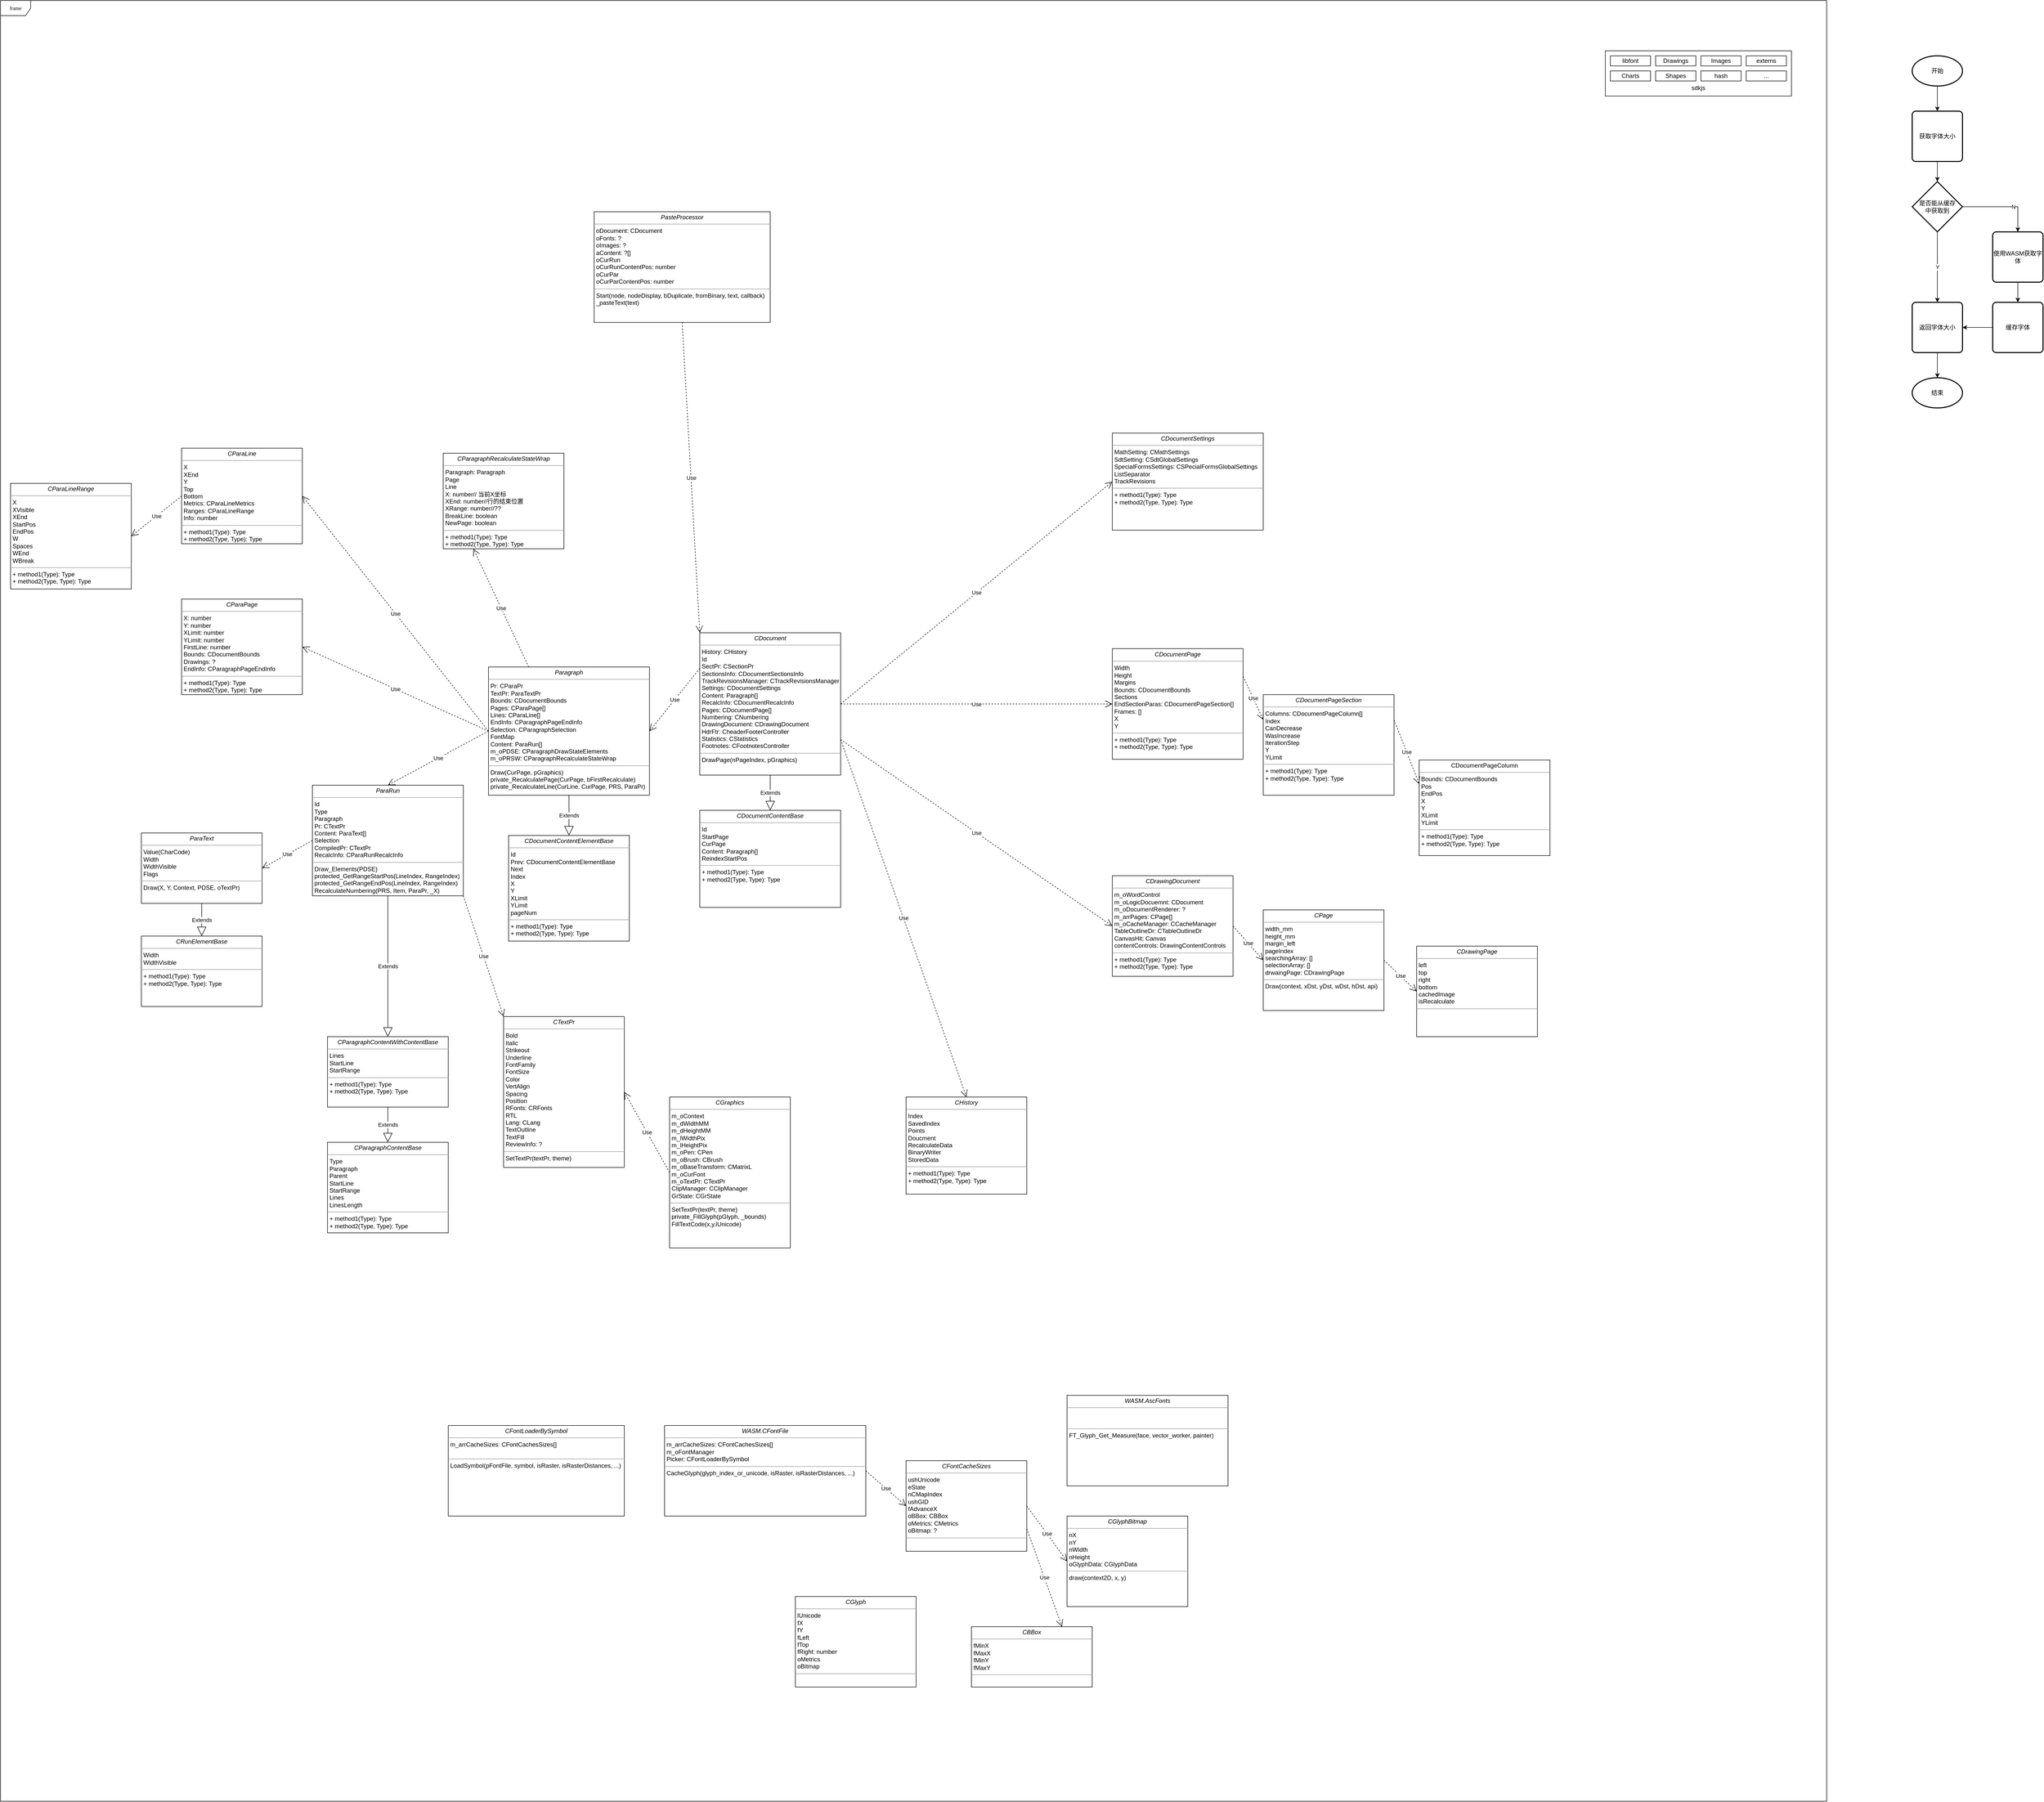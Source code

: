 <mxfile version="17.4.6" type="github">
  <diagram name="Page-1" id="c4acf3e9-155e-7222-9cf6-157b1a14988f">
    <mxGraphModel dx="1689" dy="3291" grid="1" gridSize="10" guides="1" tooltips="1" connect="1" arrows="1" fold="1" page="1" pageScale="1" pageWidth="850" pageHeight="1100" background="none" math="0" shadow="0">
      <root>
        <mxCell id="0" />
        <mxCell id="1" parent="0" />
        <mxCell id="17acba5748e5396b-1" value="frame" style="shape=umlFrame;whiteSpace=wrap;html=1;rounded=0;shadow=0;comic=0;labelBackgroundColor=none;strokeWidth=1;fontFamily=Verdana;fontSize=10;align=center;" parent="1" vertex="1">
          <mxGeometry x="40" y="-1660" width="3630" height="3580" as="geometry" />
        </mxCell>
        <mxCell id="5d2195bd80daf111-18" value="&lt;p style=&quot;margin: 0px ; margin-top: 4px ; text-align: center&quot;&gt;&lt;i&gt;ParaRun&lt;/i&gt;&lt;br&gt;&lt;/p&gt;&lt;hr size=&quot;1&quot;&gt;&lt;p style=&quot;margin: 0px ; margin-left: 4px&quot;&gt;Id&lt;br&gt;&lt;/p&gt;&lt;p style=&quot;margin: 0px ; margin-left: 4px&quot;&gt;Type&lt;br&gt;&lt;/p&gt;&lt;p style=&quot;margin: 0px ; margin-left: 4px&quot;&gt;Paragraph&lt;br&gt;&lt;/p&gt;&lt;p style=&quot;margin: 0px ; margin-left: 4px&quot;&gt;Pr:&amp;nbsp;CTextPr&lt;br&gt;&lt;/p&gt;&lt;p style=&quot;margin: 0px ; margin-left: 4px&quot;&gt;Content:&amp;nbsp;ParaText[]&lt;br&gt;&lt;/p&gt;&lt;p style=&quot;margin: 0px ; margin-left: 4px&quot;&gt;Selection&lt;br&gt;&lt;/p&gt;&lt;p style=&quot;margin: 0px ; margin-left: 4px&quot;&gt;CompiledPr:&amp;nbsp;CTextPr&lt;br&gt;&lt;/p&gt;&lt;p style=&quot;margin: 0px ; margin-left: 4px&quot;&gt;RecalcInfo:&amp;nbsp;CParaRunRecalcInfo&lt;br&gt;&lt;/p&gt;&lt;hr size=&quot;1&quot;&gt;&lt;p style=&quot;margin: 0px ; margin-left: 4px&quot;&gt;Draw_Elements(PDSE)&lt;br&gt;&lt;/p&gt;&lt;p style=&quot;margin: 0px ; margin-left: 4px&quot;&gt;protected_GetRangeStartPos(LineIndex, RangeIndex)&lt;br&gt;&lt;/p&gt;&lt;p style=&quot;margin: 0px ; margin-left: 4px&quot;&gt;protected_GetRangeEndPos(LineIndex, RangeIndex)&lt;br&gt;&lt;/p&gt;&lt;p style=&quot;margin: 0px ; margin-left: 4px&quot;&gt;RecalculateNumbering(PRS, Item, ParaPr, _X)&lt;br&gt;&lt;/p&gt;" style="verticalAlign=top;align=left;overflow=fill;fontSize=12;fontFamily=Helvetica;html=1;rounded=0;shadow=0;comic=0;labelBackgroundColor=none;strokeWidth=1" parent="1" vertex="1">
          <mxGeometry x="660" y="-100" width="300" height="220" as="geometry" />
        </mxCell>
        <mxCell id="5d2195bd80daf111-19" value="&lt;p style=&quot;margin: 0px ; margin-top: 4px ; text-align: center&quot;&gt;&lt;i&gt;CParagraphContentWithContentBase&lt;/i&gt;&lt;br&gt;&lt;/p&gt;&lt;hr size=&quot;1&quot;&gt;&lt;p style=&quot;margin: 0px ; margin-left: 4px&quot;&gt;Lines&lt;br&gt;&lt;/p&gt;&lt;p style=&quot;margin: 0px ; margin-left: 4px&quot;&gt;StartLine&lt;br&gt;&lt;/p&gt;&lt;p style=&quot;margin: 0px ; margin-left: 4px&quot;&gt;StartRange&lt;br&gt;&lt;/p&gt;&lt;hr size=&quot;1&quot;&gt;&lt;p style=&quot;margin: 0px ; margin-left: 4px&quot;&gt;+ method1(Type): Type&lt;br&gt;+ method2(Type, Type): Type&lt;/p&gt;" style="verticalAlign=top;align=left;overflow=fill;fontSize=12;fontFamily=Helvetica;html=1;rounded=0;shadow=0;comic=0;labelBackgroundColor=none;strokeWidth=1" parent="1" vertex="1">
          <mxGeometry x="690" y="400" width="240" height="140" as="geometry" />
        </mxCell>
        <mxCell id="5d2195bd80daf111-20" value="&lt;p style=&quot;margin: 0px ; margin-top: 4px ; text-align: center&quot;&gt;&lt;i&gt;CParagraphContentBase&lt;/i&gt;&lt;br&gt;&lt;/p&gt;&lt;hr size=&quot;1&quot;&gt;&lt;p style=&quot;margin: 0px ; margin-left: 4px&quot;&gt;Type&lt;/p&gt;&lt;p style=&quot;margin: 0px ; margin-left: 4px&quot;&gt;Paragraph&lt;/p&gt;&lt;p style=&quot;margin: 0px ; margin-left: 4px&quot;&gt;Parent&lt;/p&gt;&lt;p style=&quot;margin: 0px ; margin-left: 4px&quot;&gt;StartLine&lt;/p&gt;&lt;p style=&quot;margin: 0px ; margin-left: 4px&quot;&gt;StartRange&lt;/p&gt;&lt;p style=&quot;margin: 0px ; margin-left: 4px&quot;&gt;Lines&lt;/p&gt;&lt;p style=&quot;margin: 0px ; margin-left: 4px&quot;&gt;LinesLength&lt;br&gt;&lt;/p&gt;&lt;hr size=&quot;1&quot;&gt;&lt;p style=&quot;margin: 0px ; margin-left: 4px&quot;&gt;+ method1(Type): Type&lt;br&gt;+ method2(Type, Type): Type&lt;/p&gt;" style="verticalAlign=top;align=left;overflow=fill;fontSize=12;fontFamily=Helvetica;html=1;rounded=0;shadow=0;comic=0;labelBackgroundColor=none;strokeWidth=1" parent="1" vertex="1">
          <mxGeometry x="690" y="610" width="240" height="180" as="geometry" />
        </mxCell>
        <mxCell id="rOIFRHe8VLQ3YzvAQcVB-1" value="Extends" style="endArrow=block;endSize=16;endFill=0;html=1;rounded=0;exitX=0.5;exitY=1;exitDx=0;exitDy=0;" parent="1" source="5d2195bd80daf111-19" target="5d2195bd80daf111-20" edge="1">
          <mxGeometry width="160" relative="1" as="geometry">
            <mxPoint x="770" y="338" as="sourcePoint" />
            <mxPoint x="930" y="338" as="targetPoint" />
          </mxGeometry>
        </mxCell>
        <mxCell id="rOIFRHe8VLQ3YzvAQcVB-2" value="Extends" style="endArrow=block;endSize=16;endFill=0;html=1;rounded=0;exitX=0.5;exitY=1;exitDx=0;exitDy=0;entryX=0.5;entryY=0;entryDx=0;entryDy=0;" parent="1" source="5d2195bd80daf111-18" target="5d2195bd80daf111-19" edge="1">
          <mxGeometry width="160" relative="1" as="geometry">
            <mxPoint x="790" y="328" as="sourcePoint" />
            <mxPoint x="790" y="398" as="targetPoint" />
          </mxGeometry>
        </mxCell>
        <mxCell id="QSOAwk3Hs2mggnhzZddL-1" value="&lt;p style=&quot;margin: 0px ; margin-top: 4px ; text-align: center&quot;&gt;&lt;i&gt;CDocument&lt;/i&gt;&lt;br&gt;&lt;/p&gt;&lt;hr size=&quot;1&quot;&gt;&lt;p style=&quot;margin: 0px ; margin-left: 4px&quot;&gt;History: CHistory&lt;br&gt;&lt;/p&gt;&lt;p style=&quot;margin: 0px ; margin-left: 4px&quot;&gt;Id&lt;br&gt;&lt;/p&gt;&lt;p style=&quot;margin: 0px ; margin-left: 4px&quot;&gt;SectPr: CSectionPr&lt;br&gt;&lt;/p&gt;&lt;p style=&quot;margin: 0px ; margin-left: 4px&quot;&gt;SectionsInfo: CDocumentSectionsInfo&lt;br&gt;&lt;/p&gt;&lt;p style=&quot;margin: 0px ; margin-left: 4px&quot;&gt;TrackRevisionsManager: CTrackRevisionsManager&lt;br&gt;&lt;/p&gt;&lt;p style=&quot;margin: 0px ; margin-left: 4px&quot;&gt;Settings: CDocumentSettings&lt;br&gt;&lt;/p&gt;&lt;p style=&quot;margin: 0px ; margin-left: 4px&quot;&gt;Content: Paragraph[]&lt;/p&gt;&lt;p style=&quot;margin: 0px ; margin-left: 4px&quot;&gt;RecalcInfo: CDocumentRecalcInfo&lt;br&gt;Pages: CDocumentPage[]&lt;/p&gt;&lt;p style=&quot;margin: 0px ; margin-left: 4px&quot;&gt;Numbering: CNumbering&lt;/p&gt;&lt;p style=&quot;margin: 0px ; margin-left: 4px&quot;&gt;DrawingDocument:&amp;nbsp;CDrawingDocument&lt;/p&gt;&lt;p style=&quot;margin: 0px ; margin-left: 4px&quot;&gt;HdrFtr: CheaderFooterController&lt;/p&gt;&lt;p style=&quot;margin: 0px ; margin-left: 4px&quot;&gt;Statistics: CStatistics&lt;br&gt;Footnotes: CFootnotesController&lt;/p&gt;&lt;hr size=&quot;1&quot;&gt;&lt;p style=&quot;margin: 0px ; margin-left: 4px&quot;&gt;DrawPage(nPageIndex, pGraphics)&lt;br&gt;&lt;/p&gt;" style="verticalAlign=top;align=left;overflow=fill;fontSize=12;fontFamily=Helvetica;html=1;rounded=0;shadow=0;comic=0;labelBackgroundColor=none;strokeWidth=1" parent="1" vertex="1">
          <mxGeometry x="1430" y="-403" width="280" height="283" as="geometry" />
        </mxCell>
        <mxCell id="QSOAwk3Hs2mggnhzZddL-2" value="&lt;p style=&quot;margin: 0px ; margin-top: 4px ; text-align: center&quot;&gt;&lt;i&gt;CDocumentContentBase&lt;/i&gt;&lt;br&gt;&lt;/p&gt;&lt;hr size=&quot;1&quot;&gt;&lt;p style=&quot;margin: 0px ; margin-left: 4px&quot;&gt;Id&lt;/p&gt;&lt;p style=&quot;margin: 0px ; margin-left: 4px&quot;&gt;StartPage&lt;/p&gt;&lt;p style=&quot;margin: 0px ; margin-left: 4px&quot;&gt;CurPage&lt;/p&gt;&lt;p style=&quot;margin: 0px ; margin-left: 4px&quot;&gt;Content: Paragraph[]&lt;/p&gt;&lt;p style=&quot;margin: 0px ; margin-left: 4px&quot;&gt;ReindexStartPos&lt;/p&gt;&lt;hr size=&quot;1&quot;&gt;&lt;p style=&quot;margin: 0px ; margin-left: 4px&quot;&gt;+ method1(Type): Type&lt;br&gt;+ method2(Type, Type): Type&lt;/p&gt;" style="verticalAlign=top;align=left;overflow=fill;fontSize=12;fontFamily=Helvetica;html=1;rounded=0;shadow=0;comic=0;labelBackgroundColor=none;strokeWidth=1" parent="1" vertex="1">
          <mxGeometry x="1430" y="-50" width="280" height="193" as="geometry" />
        </mxCell>
        <mxCell id="QSOAwk3Hs2mggnhzZddL-3" value="&lt;p style=&quot;margin: 0px ; margin-top: 4px ; text-align: center&quot;&gt;&lt;i&gt;CDocumentSettings&lt;/i&gt;&lt;br&gt;&lt;/p&gt;&lt;hr size=&quot;1&quot;&gt;&lt;p style=&quot;margin: 0px ; margin-left: 4px&quot;&gt;MathSetting: CMathSettings&lt;/p&gt;&lt;p style=&quot;margin: 0px ; margin-left: 4px&quot;&gt;SdtSetting: CSdtGlobalSettings&lt;/p&gt;&lt;p style=&quot;margin: 0px ; margin-left: 4px&quot;&gt;SpecialFormsSettings: CSPecialFormsGlobalSettings&lt;/p&gt;&lt;p style=&quot;margin: 0px ; margin-left: 4px&quot;&gt;ListSeparator&lt;/p&gt;&lt;p style=&quot;margin: 0px ; margin-left: 4px&quot;&gt;TrackRevisions&lt;/p&gt;&lt;hr size=&quot;1&quot;&gt;&lt;p style=&quot;margin: 0px ; margin-left: 4px&quot;&gt;+ method1(Type): Type&lt;br&gt;+ method2(Type, Type): Type&lt;/p&gt;" style="verticalAlign=top;align=left;overflow=fill;fontSize=12;fontFamily=Helvetica;html=1;rounded=0;shadow=0;comic=0;labelBackgroundColor=none;strokeWidth=1" parent="1" vertex="1">
          <mxGeometry x="2250" y="-800" width="300" height="193" as="geometry" />
        </mxCell>
        <mxCell id="QSOAwk3Hs2mggnhzZddL-4" value="Extends" style="endArrow=block;endSize=16;endFill=0;html=1;rounded=0;exitX=0.5;exitY=1;exitDx=0;exitDy=0;" parent="1" source="QSOAwk3Hs2mggnhzZddL-1" target="QSOAwk3Hs2mggnhzZddL-2" edge="1">
          <mxGeometry width="160" relative="1" as="geometry">
            <mxPoint x="1260" y="-200" as="sourcePoint" />
            <mxPoint x="1260" y="-125" as="targetPoint" />
          </mxGeometry>
        </mxCell>
        <mxCell id="QSOAwk3Hs2mggnhzZddL-5" value="Use" style="endArrow=open;endSize=12;dashed=1;html=1;rounded=0;exitX=1;exitY=0.5;exitDx=0;exitDy=0;entryX=0;entryY=0.5;entryDx=0;entryDy=0;" parent="1" source="QSOAwk3Hs2mggnhzZddL-1" target="QSOAwk3Hs2mggnhzZddL-3" edge="1">
          <mxGeometry width="160" relative="1" as="geometry">
            <mxPoint x="1690" y="-310" as="sourcePoint" />
            <mxPoint x="1850" y="-310" as="targetPoint" />
          </mxGeometry>
        </mxCell>
        <mxCell id="QSOAwk3Hs2mggnhzZddL-6" value="&lt;p style=&quot;margin: 0px ; margin-top: 4px ; text-align: center&quot;&gt;&lt;i&gt;Paragraph&lt;/i&gt;&lt;br&gt;&lt;/p&gt;&lt;hr size=&quot;1&quot;&gt;&lt;p style=&quot;margin: 0px ; margin-left: 4px&quot;&gt;Pr: CParaPr&lt;br&gt;TextPr: ParaTextPr&lt;/p&gt;&lt;p style=&quot;margin: 0px ; margin-left: 4px&quot;&gt;Bounds: CDocumentBounds&lt;/p&gt;&lt;p style=&quot;margin: 0px ; margin-left: 4px&quot;&gt;Pages:&amp;nbsp;CParaPage[]&lt;/p&gt;&lt;p style=&quot;margin: 0px ; margin-left: 4px&quot;&gt;Lines:&amp;nbsp;CParaLine[]&lt;/p&gt;&lt;p style=&quot;margin: 0px ; margin-left: 4px&quot;&gt;EndInfo: CParagraphPageEndInfo&lt;/p&gt;&lt;p style=&quot;margin: 0px ; margin-left: 4px&quot;&gt;Selection: CParagraphSelection&lt;br&gt;FontMap&lt;/p&gt;&lt;p style=&quot;margin: 0px ; margin-left: 4px&quot;&gt;Content: ParaRun[]&lt;br&gt;&lt;/p&gt;&lt;p style=&quot;margin: 0px ; margin-left: 4px&quot;&gt;m_oPDSE:&amp;nbsp;CParagraphDrawStateElements&lt;br&gt;&lt;/p&gt;&lt;p style=&quot;margin: 0px ; margin-left: 4px&quot;&gt;m_oPRSW:&amp;nbsp;CParagraphRecalculateStateWrap&lt;/p&gt;&lt;hr size=&quot;1&quot;&gt;&lt;p style=&quot;margin: 0px ; margin-left: 4px&quot;&gt;Draw(CurPage, pGraphics)&lt;/p&gt;&lt;p style=&quot;margin: 0px ; margin-left: 4px&quot;&gt;private_RecalculatePage(CurPage, bFirstRecalculate)&lt;br&gt;&lt;/p&gt;&lt;p style=&quot;margin: 0px ; margin-left: 4px&quot;&gt;private_RecalculateLine(CurLine, CurPage, PRS, ParaPr)&lt;br&gt;&lt;/p&gt;" style="verticalAlign=top;align=left;overflow=fill;fontSize=12;fontFamily=Helvetica;html=1;rounded=0;shadow=0;comic=0;labelBackgroundColor=none;strokeWidth=1" parent="1" vertex="1">
          <mxGeometry x="1010" y="-335" width="320" height="255" as="geometry" />
        </mxCell>
        <mxCell id="QSOAwk3Hs2mggnhzZddL-7" value="Use" style="endArrow=open;endSize=12;dashed=1;html=1;rounded=0;exitX=0;exitY=0.5;exitDx=0;exitDy=0;entryX=0.5;entryY=0;entryDx=0;entryDy=0;" parent="1" source="QSOAwk3Hs2mggnhzZddL-6" target="5d2195bd80daf111-18" edge="1">
          <mxGeometry width="160" relative="1" as="geometry">
            <mxPoint x="1400" y="33.5" as="sourcePoint" />
            <mxPoint x="1650" y="-93.5" as="targetPoint" />
          </mxGeometry>
        </mxCell>
        <mxCell id="QSOAwk3Hs2mggnhzZddL-8" value="Use" style="endArrow=open;endSize=12;dashed=1;html=1;rounded=0;exitX=0;exitY=0.25;exitDx=0;exitDy=0;entryX=1;entryY=0.5;entryDx=0;entryDy=0;" parent="1" source="QSOAwk3Hs2mggnhzZddL-1" target="QSOAwk3Hs2mggnhzZddL-6" edge="1">
          <mxGeometry width="160" relative="1" as="geometry">
            <mxPoint x="980" y="-107" as="sourcePoint" />
            <mxPoint x="980" y="-63" as="targetPoint" />
          </mxGeometry>
        </mxCell>
        <mxCell id="QSOAwk3Hs2mggnhzZddL-9" value="&lt;p style=&quot;margin: 0px ; margin-top: 4px ; text-align: center&quot;&gt;&lt;i&gt;CDocumentPage&lt;/i&gt;&lt;br&gt;&lt;/p&gt;&lt;hr size=&quot;1&quot;&gt;&lt;p style=&quot;margin: 0px ; margin-left: 4px&quot;&gt;Width&lt;/p&gt;&lt;p style=&quot;margin: 0px ; margin-left: 4px&quot;&gt;Height&lt;/p&gt;&lt;p style=&quot;margin: 0px ; margin-left: 4px&quot;&gt;Margins&lt;/p&gt;&lt;p style=&quot;margin: 0px ; margin-left: 4px&quot;&gt;Bounds: CDocumentBounds&lt;/p&gt;&lt;p style=&quot;margin: 0px ; margin-left: 4px&quot;&gt;Sections&lt;/p&gt;&lt;p style=&quot;margin: 0px ; margin-left: 4px&quot;&gt;EndSectionParas: CDocumentPageSection[]&lt;/p&gt;&lt;p style=&quot;margin: 0px ; margin-left: 4px&quot;&gt;Frames: []&lt;/p&gt;&lt;p style=&quot;margin: 0px ; margin-left: 4px&quot;&gt;X&lt;/p&gt;&lt;p style=&quot;margin: 0px ; margin-left: 4px&quot;&gt;Y&lt;/p&gt;&lt;hr size=&quot;1&quot;&gt;&lt;p style=&quot;margin: 0px ; margin-left: 4px&quot;&gt;+ method1(Type): Type&lt;br&gt;+ method2(Type, Type): Type&lt;/p&gt;" style="verticalAlign=top;align=left;overflow=fill;fontSize=12;fontFamily=Helvetica;html=1;rounded=0;shadow=0;comic=0;labelBackgroundColor=none;strokeWidth=1" parent="1" vertex="1">
          <mxGeometry x="2250" y="-371.5" width="260" height="220" as="geometry" />
        </mxCell>
        <mxCell id="QSOAwk3Hs2mggnhzZddL-10" value="Use" style="endArrow=open;endSize=12;dashed=1;html=1;rounded=0;exitX=1;exitY=0.5;exitDx=0;exitDy=0;" parent="1" source="QSOAwk3Hs2mggnhzZddL-1" target="QSOAwk3Hs2mggnhzZddL-9" edge="1">
          <mxGeometry width="160" relative="1" as="geometry">
            <mxPoint x="1720" y="-251.5" as="sourcePoint" />
            <mxPoint x="1930" y="-503.5" as="targetPoint" />
          </mxGeometry>
        </mxCell>
        <mxCell id="QSOAwk3Hs2mggnhzZddL-11" value="&lt;p style=&quot;margin: 0px ; margin-top: 4px ; text-align: center&quot;&gt;&lt;i&gt;CDocumentPageSection&lt;/i&gt;&lt;br&gt;&lt;/p&gt;&lt;hr size=&quot;1&quot;&gt;&lt;p style=&quot;margin: 0px ; margin-left: 4px&quot;&gt;Columns: CDocumentPageColumn[]&lt;br&gt;Index&lt;/p&gt;&lt;p style=&quot;margin: 0px ; margin-left: 4px&quot;&gt;CanDecrease&lt;br&gt;WasIncrease&lt;br&gt;IterationStep&lt;br&gt;Y&lt;/p&gt;&lt;p style=&quot;margin: 0px ; margin-left: 4px&quot;&gt;YLimit&lt;/p&gt;&lt;hr size=&quot;1&quot;&gt;&lt;p style=&quot;margin: 0px ; margin-left: 4px&quot;&gt;+ method1(Type): Type&lt;br&gt;+ method2(Type, Type): Type&lt;/p&gt;" style="verticalAlign=top;align=left;overflow=fill;fontSize=12;fontFamily=Helvetica;html=1;rounded=0;shadow=0;comic=0;labelBackgroundColor=none;strokeWidth=1" parent="1" vertex="1">
          <mxGeometry x="2550" y="-280" width="260" height="200" as="geometry" />
        </mxCell>
        <mxCell id="QSOAwk3Hs2mggnhzZddL-12" value="Use" style="endArrow=open;endSize=12;dashed=1;html=1;rounded=0;exitX=1;exitY=0.25;exitDx=0;exitDy=0;entryX=0;entryY=0.25;entryDx=0;entryDy=0;" parent="1" source="QSOAwk3Hs2mggnhzZddL-9" target="QSOAwk3Hs2mggnhzZddL-11" edge="1">
          <mxGeometry width="160" relative="1" as="geometry">
            <mxPoint x="1720" y="-251.5" as="sourcePoint" />
            <mxPoint x="1930" y="-238.221" as="targetPoint" />
          </mxGeometry>
        </mxCell>
        <mxCell id="QSOAwk3Hs2mggnhzZddL-13" value="&lt;p style=&quot;margin: 0px ; margin-top: 4px ; text-align: center&quot;&gt;&lt;span style=&quot;text-align: left&quot;&gt;CDocumentPageColumn&lt;/span&gt;&lt;br&gt;&lt;/p&gt;&lt;hr size=&quot;1&quot;&gt;&lt;p style=&quot;margin: 0px ; margin-left: 4px&quot;&gt;Bounds: CDocumentBounds&lt;br&gt;Pos&lt;br&gt;EndPos&lt;br&gt;X&lt;/p&gt;&lt;p style=&quot;margin: 0px ; margin-left: 4px&quot;&gt;Y&lt;/p&gt;&lt;p style=&quot;margin: 0px ; margin-left: 4px&quot;&gt;XLimit&lt;br&gt;YLimit&lt;/p&gt;&lt;hr size=&quot;1&quot;&gt;&lt;p style=&quot;margin: 0px ; margin-left: 4px&quot;&gt;+ method1(Type): Type&lt;br&gt;+ method2(Type, Type): Type&lt;/p&gt;" style="verticalAlign=top;align=left;overflow=fill;fontSize=12;fontFamily=Helvetica;html=1;rounded=0;shadow=0;comic=0;labelBackgroundColor=none;strokeWidth=1" parent="1" vertex="1">
          <mxGeometry x="2860" y="-150" width="260" height="190" as="geometry" />
        </mxCell>
        <mxCell id="QSOAwk3Hs2mggnhzZddL-14" value="Use" style="endArrow=open;endSize=12;dashed=1;html=1;rounded=0;exitX=1;exitY=0.25;exitDx=0;exitDy=0;entryX=0;entryY=0.25;entryDx=0;entryDy=0;" parent="1" source="QSOAwk3Hs2mggnhzZddL-11" target="QSOAwk3Hs2mggnhzZddL-13" edge="1">
          <mxGeometry width="160" relative="1" as="geometry">
            <mxPoint x="2060" y="-120" as="sourcePoint" />
            <mxPoint x="2060" y="-40" as="targetPoint" />
          </mxGeometry>
        </mxCell>
        <mxCell id="QSOAwk3Hs2mggnhzZddL-15" value="&lt;p style=&quot;margin: 0px ; margin-top: 4px ; text-align: center&quot;&gt;&lt;i&gt;CHistory&lt;/i&gt;&lt;br&gt;&lt;/p&gt;&lt;hr size=&quot;1&quot;&gt;&lt;p style=&quot;margin: 0px ; margin-left: 4px&quot;&gt;Index&lt;/p&gt;&lt;p style=&quot;margin: 0px ; margin-left: 4px&quot;&gt;SavedIndex&lt;/p&gt;&lt;p style=&quot;margin: 0px ; margin-left: 4px&quot;&gt;Points&lt;/p&gt;&lt;p style=&quot;margin: 0px ; margin-left: 4px&quot;&gt;Doucment&lt;br&gt;RecalculateData&lt;/p&gt;&lt;p style=&quot;margin: 0px ; margin-left: 4px&quot;&gt;BinaryWriter&lt;/p&gt;&lt;p style=&quot;margin: 0px ; margin-left: 4px&quot;&gt;StoredData&lt;/p&gt;&lt;hr size=&quot;1&quot;&gt;&lt;p style=&quot;margin: 0px ; margin-left: 4px&quot;&gt;+ method1(Type): Type&lt;br&gt;+ method2(Type, Type): Type&lt;/p&gt;" style="verticalAlign=top;align=left;overflow=fill;fontSize=12;fontFamily=Helvetica;html=1;rounded=0;shadow=0;comic=0;labelBackgroundColor=none;strokeWidth=1" parent="1" vertex="1">
          <mxGeometry x="1840" y="520" width="240" height="193" as="geometry" />
        </mxCell>
        <mxCell id="QSOAwk3Hs2mggnhzZddL-16" value="Use" style="endArrow=open;endSize=12;dashed=1;html=1;rounded=0;exitX=1;exitY=0.75;exitDx=0;exitDy=0;entryX=0.5;entryY=0;entryDx=0;entryDy=0;" parent="1" source="QSOAwk3Hs2mggnhzZddL-1" target="QSOAwk3Hs2mggnhzZddL-15" edge="1">
          <mxGeometry width="160" relative="1" as="geometry">
            <mxPoint x="1720" y="-251.5" as="sourcePoint" />
            <mxPoint x="2260" y="-242.231" as="targetPoint" />
          </mxGeometry>
        </mxCell>
        <mxCell id="QSOAwk3Hs2mggnhzZddL-17" value="&lt;p style=&quot;margin: 0px ; margin-top: 4px ; text-align: center&quot;&gt;&lt;i&gt;CDocumentContentElementBase&lt;/i&gt;&lt;br&gt;&lt;/p&gt;&lt;hr size=&quot;1&quot;&gt;&lt;p style=&quot;margin: 0px ; margin-left: 4px&quot;&gt;Id&lt;/p&gt;&lt;p style=&quot;margin: 0px ; margin-left: 4px&quot;&gt;Prev: CDocumentContentElementBase&lt;/p&gt;&lt;p style=&quot;margin: 0px ; margin-left: 4px&quot;&gt;Next&lt;/p&gt;&lt;p style=&quot;margin: 0px ; margin-left: 4px&quot;&gt;Index&lt;/p&gt;&lt;p style=&quot;margin: 0px ; margin-left: 4px&quot;&gt;X&lt;/p&gt;&lt;p style=&quot;margin: 0px ; margin-left: 4px&quot;&gt;Y&lt;/p&gt;&lt;p style=&quot;margin: 0px ; margin-left: 4px&quot;&gt;XLimit&lt;br&gt;YLimit&lt;br&gt;pageNum&lt;/p&gt;&lt;hr size=&quot;1&quot;&gt;&lt;p style=&quot;margin: 0px ; margin-left: 4px&quot;&gt;+ method1(Type): Type&lt;br&gt;+ method2(Type, Type): Type&lt;/p&gt;" style="verticalAlign=top;align=left;overflow=fill;fontSize=12;fontFamily=Helvetica;html=1;rounded=0;shadow=0;comic=0;labelBackgroundColor=none;strokeWidth=1" parent="1" vertex="1">
          <mxGeometry x="1050" width="240" height="210" as="geometry" />
        </mxCell>
        <mxCell id="QSOAwk3Hs2mggnhzZddL-19" value="Extends" style="endArrow=block;endSize=16;endFill=0;html=1;rounded=0;exitX=0.5;exitY=1;exitDx=0;exitDy=0;entryX=0.5;entryY=0;entryDx=0;entryDy=0;" parent="1" source="QSOAwk3Hs2mggnhzZddL-6" target="QSOAwk3Hs2mggnhzZddL-17" edge="1">
          <mxGeometry width="160" relative="1" as="geometry">
            <mxPoint x="610" y="398" as="sourcePoint" />
            <mxPoint x="610" y="473" as="targetPoint" />
          </mxGeometry>
        </mxCell>
        <mxCell id="QSOAwk3Hs2mggnhzZddL-20" value="&lt;p style=&quot;margin: 0px ; margin-top: 4px ; text-align: center&quot;&gt;&lt;i&gt;ParaText&lt;/i&gt;&lt;br&gt;&lt;/p&gt;&lt;hr size=&quot;1&quot;&gt;&lt;p style=&quot;margin: 0px ; margin-left: 4px&quot;&gt;Value(CharCode)&lt;/p&gt;&lt;p style=&quot;margin: 0px ; margin-left: 4px&quot;&gt;Width&lt;/p&gt;&lt;p style=&quot;margin: 0px ; margin-left: 4px&quot;&gt;WidthVisible&lt;/p&gt;&lt;p style=&quot;margin: 0px ; margin-left: 4px&quot;&gt;Flags&lt;/p&gt;&lt;hr size=&quot;1&quot;&gt;&lt;p style=&quot;margin: 0px ; margin-left: 4px&quot;&gt;Draw(X, Y, Context, PDSE, oTextPr)&lt;br&gt;&lt;/p&gt;" style="verticalAlign=top;align=left;overflow=fill;fontSize=12;fontFamily=Helvetica;html=1;rounded=0;shadow=0;comic=0;labelBackgroundColor=none;strokeWidth=1" parent="1" vertex="1">
          <mxGeometry x="320" y="-5" width="240" height="140" as="geometry" />
        </mxCell>
        <mxCell id="QSOAwk3Hs2mggnhzZddL-21" value="Use" style="endArrow=open;endSize=12;dashed=1;html=1;rounded=0;exitX=0;exitY=0.5;exitDx=0;exitDy=0;entryX=1;entryY=0.5;entryDx=0;entryDy=0;" parent="1" source="5d2195bd80daf111-18" target="QSOAwk3Hs2mggnhzZddL-20" edge="1">
          <mxGeometry width="160" relative="1" as="geometry">
            <mxPoint x="1020" y="-200" as="sourcePoint" />
            <mxPoint x="790" y="-80" as="targetPoint" />
          </mxGeometry>
        </mxCell>
        <mxCell id="QSOAwk3Hs2mggnhzZddL-22" value="&lt;p style=&quot;margin: 0px ; margin-top: 4px ; text-align: center&quot;&gt;&lt;i&gt;CRunElementBase&lt;/i&gt;&lt;br&gt;&lt;/p&gt;&lt;hr size=&quot;1&quot;&gt;&lt;p style=&quot;margin: 0px ; margin-left: 4px&quot;&gt;Width&lt;/p&gt;&lt;p style=&quot;margin: 0px ; margin-left: 4px&quot;&gt;WidthVisible&lt;/p&gt;&lt;hr size=&quot;1&quot;&gt;&lt;p style=&quot;margin: 0px ; margin-left: 4px&quot;&gt;+ method1(Type): Type&lt;br&gt;+ method2(Type, Type): Type&lt;/p&gt;" style="verticalAlign=top;align=left;overflow=fill;fontSize=12;fontFamily=Helvetica;html=1;rounded=0;shadow=0;comic=0;labelBackgroundColor=none;strokeWidth=1" parent="1" vertex="1">
          <mxGeometry x="320" y="200" width="240" height="140" as="geometry" />
        </mxCell>
        <mxCell id="QSOAwk3Hs2mggnhzZddL-23" value="Extends" style="endArrow=block;endSize=16;endFill=0;html=1;rounded=0;exitX=0.5;exitY=1;exitDx=0;exitDy=0;entryX=0.5;entryY=0;entryDx=0;entryDy=0;" parent="1" source="QSOAwk3Hs2mggnhzZddL-20" target="QSOAwk3Hs2mggnhzZddL-22" edge="1">
          <mxGeometry width="160" relative="1" as="geometry">
            <mxPoint x="790" y="113.0" as="sourcePoint" />
            <mxPoint x="790" y="188.0" as="targetPoint" />
          </mxGeometry>
        </mxCell>
        <mxCell id="wHYKikQoW4iuVWBCDagg-1" value="&lt;p style=&quot;margin: 0px ; margin-top: 4px ; text-align: center&quot;&gt;&lt;i&gt;CParaPage&lt;/i&gt;&lt;br&gt;&lt;/p&gt;&lt;hr size=&quot;1&quot;&gt;&lt;p style=&quot;margin: 0px ; margin-left: 4px&quot;&gt;X: number&lt;/p&gt;&lt;p style=&quot;margin: 0px ; margin-left: 4px&quot;&gt;Y: number&lt;/p&gt;&lt;p style=&quot;margin: 0px ; margin-left: 4px&quot;&gt;XLimit: number&lt;/p&gt;&lt;p style=&quot;margin: 0px ; margin-left: 4px&quot;&gt;YLimit: number&lt;/p&gt;&lt;p style=&quot;margin: 0px ; margin-left: 4px&quot;&gt;FirstLine: number&lt;/p&gt;&lt;p style=&quot;margin: 0px ; margin-left: 4px&quot;&gt;Bounds: CDocumentBounds&lt;/p&gt;&lt;p style=&quot;margin: 0px ; margin-left: 4px&quot;&gt;Drawings: ?&lt;/p&gt;&lt;p style=&quot;margin: 0px ; margin-left: 4px&quot;&gt;EndInfo: CParagraphPageEndInfo&lt;/p&gt;&lt;hr size=&quot;1&quot;&gt;&lt;p style=&quot;margin: 0px ; margin-left: 4px&quot;&gt;+ method1(Type): Type&lt;br&gt;+ method2(Type, Type): Type&lt;/p&gt;" style="verticalAlign=top;align=left;overflow=fill;fontSize=12;fontFamily=Helvetica;html=1;rounded=0;shadow=0;comic=0;labelBackgroundColor=none;strokeWidth=1" parent="1" vertex="1">
          <mxGeometry x="400" y="-470" width="240" height="190" as="geometry" />
        </mxCell>
        <mxCell id="wHYKikQoW4iuVWBCDagg-2" value="&lt;p style=&quot;margin: 0px ; margin-top: 4px ; text-align: center&quot;&gt;&lt;i&gt;CParaLine&lt;/i&gt;&lt;br&gt;&lt;/p&gt;&lt;hr size=&quot;1&quot;&gt;&lt;p style=&quot;margin: 0px ; margin-left: 4px&quot;&gt;X&lt;/p&gt;&lt;p style=&quot;margin: 0px ; margin-left: 4px&quot;&gt;XEnd&lt;/p&gt;&lt;p style=&quot;margin: 0px ; margin-left: 4px&quot;&gt;Y&lt;/p&gt;&lt;p style=&quot;margin: 0px ; margin-left: 4px&quot;&gt;Top&lt;/p&gt;&lt;p style=&quot;margin: 0px ; margin-left: 4px&quot;&gt;Bottom&lt;/p&gt;&lt;p style=&quot;margin: 0px ; margin-left: 4px&quot;&gt;Metrics: CParaLineMetrics&lt;/p&gt;&lt;p style=&quot;margin: 0px ; margin-left: 4px&quot;&gt;Ranges:&amp;nbsp;CParaLineRange&lt;/p&gt;&lt;p style=&quot;margin: 0px ; margin-left: 4px&quot;&gt;Info: number&lt;/p&gt;&lt;hr size=&quot;1&quot;&gt;&lt;p style=&quot;margin: 0px ; margin-left: 4px&quot;&gt;+ method1(Type): Type&lt;br&gt;+ method2(Type, Type): Type&lt;/p&gt;" style="verticalAlign=top;align=left;overflow=fill;fontSize=12;fontFamily=Helvetica;html=1;rounded=0;shadow=0;comic=0;labelBackgroundColor=none;strokeWidth=1" parent="1" vertex="1">
          <mxGeometry x="400" y="-770" width="240" height="190" as="geometry" />
        </mxCell>
        <mxCell id="wHYKikQoW4iuVWBCDagg-3" value="Use" style="endArrow=open;endSize=12;dashed=1;html=1;rounded=0;exitX=0;exitY=0.5;exitDx=0;exitDy=0;entryX=1;entryY=0.5;entryDx=0;entryDy=0;" parent="1" source="QSOAwk3Hs2mggnhzZddL-6" target="wHYKikQoW4iuVWBCDagg-1" edge="1">
          <mxGeometry width="160" relative="1" as="geometry">
            <mxPoint x="1020" y="-200" as="sourcePoint" />
            <mxPoint x="790" y="-80" as="targetPoint" />
          </mxGeometry>
        </mxCell>
        <mxCell id="wHYKikQoW4iuVWBCDagg-4" value="Use" style="endArrow=open;endSize=12;dashed=1;html=1;rounded=0;entryX=1;entryY=0.5;entryDx=0;entryDy=0;exitX=0;exitY=0.5;exitDx=0;exitDy=0;" parent="1" source="QSOAwk3Hs2mggnhzZddL-6" target="wHYKikQoW4iuVWBCDagg-2" edge="1">
          <mxGeometry width="160" relative="1" as="geometry">
            <mxPoint x="1010" y="-220" as="sourcePoint" />
            <mxPoint x="910" y="-390" as="targetPoint" />
          </mxGeometry>
        </mxCell>
        <mxCell id="wHYKikQoW4iuVWBCDagg-5" value="&lt;p style=&quot;margin: 0px ; margin-top: 4px ; text-align: center&quot;&gt;&lt;i&gt;CDrawingDocument&lt;/i&gt;&lt;br&gt;&lt;/p&gt;&lt;hr size=&quot;1&quot;&gt;&lt;p style=&quot;margin: 0px ; margin-left: 4px&quot;&gt;m_oWordControl&lt;/p&gt;&lt;p style=&quot;margin: 0px ; margin-left: 4px&quot;&gt;m_oLogicDocuemnt: CDocument&lt;/p&gt;&lt;p style=&quot;margin: 0px ; margin-left: 4px&quot;&gt;m_oDocumentRenderer: ?&lt;/p&gt;&lt;p style=&quot;margin: 0px ; margin-left: 4px&quot;&gt;m_arrPages:&amp;nbsp;CPage[]&lt;/p&gt;&lt;p style=&quot;margin: 0px ; margin-left: 4px&quot;&gt;m_oCacheManager: CCacheManager&lt;/p&gt;&lt;p style=&quot;margin: 0px ; margin-left: 4px&quot;&gt;TableOutlineDr: CTableOutlineDr&lt;/p&gt;&lt;p style=&quot;margin: 0px ; margin-left: 4px&quot;&gt;CanvasHit: Canvas&lt;/p&gt;&lt;p style=&quot;margin: 0px ; margin-left: 4px&quot;&gt;contentControls: DrawingContentControls&lt;/p&gt;&lt;hr size=&quot;1&quot;&gt;&lt;p style=&quot;margin: 0px ; margin-left: 4px&quot;&gt;+ method1(Type): Type&lt;br&gt;+ method2(Type, Type): Type&lt;/p&gt;" style="verticalAlign=top;align=left;overflow=fill;fontSize=12;fontFamily=Helvetica;html=1;rounded=0;shadow=0;comic=0;labelBackgroundColor=none;strokeWidth=1" parent="1" vertex="1">
          <mxGeometry x="2250" y="80" width="240" height="200" as="geometry" />
        </mxCell>
        <mxCell id="wHYKikQoW4iuVWBCDagg-6" value="Use" style="endArrow=open;endSize=12;dashed=1;html=1;rounded=0;exitX=1;exitY=0.75;exitDx=0;exitDy=0;entryX=0;entryY=0.5;entryDx=0;entryDy=0;" parent="1" source="QSOAwk3Hs2mggnhzZddL-1" target="wHYKikQoW4iuVWBCDagg-5" edge="1">
          <mxGeometry width="160" relative="1" as="geometry">
            <mxPoint x="1720" y="-251.5" as="sourcePoint" />
            <mxPoint x="2260" y="-251.5" as="targetPoint" />
          </mxGeometry>
        </mxCell>
        <mxCell id="wHYKikQoW4iuVWBCDagg-7" value="&lt;p style=&quot;margin: 0px ; margin-top: 4px ; text-align: center&quot;&gt;&lt;i&gt;CPage&lt;/i&gt;&lt;br&gt;&lt;/p&gt;&lt;hr size=&quot;1&quot;&gt;&lt;p style=&quot;margin: 0px ; margin-left: 4px&quot;&gt;width_mm&lt;/p&gt;&lt;p style=&quot;margin: 0px ; margin-left: 4px&quot;&gt;height_mm&lt;/p&gt;&lt;p style=&quot;margin: 0px ; margin-left: 4px&quot;&gt;margin_left&lt;/p&gt;&lt;p style=&quot;margin: 0px ; margin-left: 4px&quot;&gt;pageIndex&lt;/p&gt;&lt;p style=&quot;margin: 0px ; margin-left: 4px&quot;&gt;searchingArray: []&lt;/p&gt;&lt;p style=&quot;margin: 0px ; margin-left: 4px&quot;&gt;selectionArray: []&lt;/p&gt;&lt;p style=&quot;margin: 0px ; margin-left: 4px&quot;&gt;drwaingPage: CDrawingPage&lt;/p&gt;&lt;hr size=&quot;1&quot;&gt;&lt;p style=&quot;margin: 0px ; margin-left: 4px&quot;&gt;Draw(context, xDst, yDst, wDst, hDst, api)&lt;/p&gt;" style="verticalAlign=top;align=left;overflow=fill;fontSize=12;fontFamily=Helvetica;html=1;rounded=0;shadow=0;comic=0;labelBackgroundColor=none;strokeWidth=1" parent="1" vertex="1">
          <mxGeometry x="2550" y="148" width="240" height="200" as="geometry" />
        </mxCell>
        <mxCell id="wHYKikQoW4iuVWBCDagg-8" value="Use" style="endArrow=open;endSize=12;dashed=1;html=1;rounded=0;exitX=1;exitY=0.5;exitDx=0;exitDy=0;entryX=0;entryY=0.5;entryDx=0;entryDy=0;" parent="1" source="wHYKikQoW4iuVWBCDagg-5" target="wHYKikQoW4iuVWBCDagg-7" edge="1">
          <mxGeometry width="160" relative="1" as="geometry">
            <mxPoint x="2520" y="-306.5" as="sourcePoint" />
            <mxPoint x="2560" y="-220" as="targetPoint" />
          </mxGeometry>
        </mxCell>
        <mxCell id="wHYKikQoW4iuVWBCDagg-9" value="&lt;p style=&quot;margin: 0px ; margin-top: 4px ; text-align: center&quot;&gt;&lt;i&gt;CDrawingPage&lt;/i&gt;&lt;br&gt;&lt;/p&gt;&lt;hr size=&quot;1&quot;&gt;&lt;p style=&quot;margin: 0px ; margin-left: 4px&quot;&gt;left&lt;/p&gt;&lt;p style=&quot;margin: 0px ; margin-left: 4px&quot;&gt;top&lt;/p&gt;&lt;p style=&quot;margin: 0px ; margin-left: 4px&quot;&gt;right&lt;/p&gt;&lt;p style=&quot;margin: 0px ; margin-left: 4px&quot;&gt;bottom&lt;/p&gt;&lt;p style=&quot;margin: 0px ; margin-left: 4px&quot;&gt;cachedImage&lt;/p&gt;&lt;p style=&quot;margin: 0px ; margin-left: 4px&quot;&gt;isRecalculate&lt;/p&gt;&lt;hr size=&quot;1&quot;&gt;&lt;p style=&quot;margin: 0px ; margin-left: 4px&quot;&gt;&lt;br&gt;&lt;/p&gt;" style="verticalAlign=top;align=left;overflow=fill;fontSize=12;fontFamily=Helvetica;html=1;rounded=0;shadow=0;comic=0;labelBackgroundColor=none;strokeWidth=1" parent="1" vertex="1">
          <mxGeometry x="2855" y="220" width="240" height="180" as="geometry" />
        </mxCell>
        <mxCell id="wHYKikQoW4iuVWBCDagg-15" value="Use" style="endArrow=open;endSize=12;dashed=1;html=1;rounded=0;exitX=1;exitY=0.5;exitDx=0;exitDy=0;entryX=0;entryY=0.5;entryDx=0;entryDy=0;" parent="1" source="wHYKikQoW4iuVWBCDagg-7" target="wHYKikQoW4iuVWBCDagg-9" edge="1">
          <mxGeometry width="160" relative="1" as="geometry">
            <mxPoint x="2500" y="208" as="sourcePoint" />
            <mxPoint x="2560" y="276" as="targetPoint" />
          </mxGeometry>
        </mxCell>
        <mxCell id="qkXgEpNMvEvncD83NuCU-1" value="&lt;p style=&quot;margin: 0px ; margin-top: 4px ; text-align: center&quot;&gt;&lt;i&gt;CParaLineRange&lt;/i&gt;&lt;br&gt;&lt;/p&gt;&lt;hr size=&quot;1&quot;&gt;&lt;p style=&quot;margin: 0px ; margin-left: 4px&quot;&gt;X&lt;/p&gt;&lt;p style=&quot;margin: 0px ; margin-left: 4px&quot;&gt;XVisible&lt;/p&gt;&lt;p style=&quot;margin: 0px ; margin-left: 4px&quot;&gt;XEnd&lt;/p&gt;&lt;p style=&quot;margin: 0px ; margin-left: 4px&quot;&gt;StartPos&lt;/p&gt;&lt;p style=&quot;margin: 0px ; margin-left: 4px&quot;&gt;EndPos&lt;/p&gt;&lt;p style=&quot;margin: 0px ; margin-left: 4px&quot;&gt;W&lt;/p&gt;&lt;p style=&quot;margin: 0px ; margin-left: 4px&quot;&gt;Spaces&lt;/p&gt;&lt;p style=&quot;margin: 0px ; margin-left: 4px&quot;&gt;WEnd&lt;/p&gt;&lt;p style=&quot;margin: 0px ; margin-left: 4px&quot;&gt;WBreak&lt;/p&gt;&lt;hr size=&quot;1&quot;&gt;&lt;p style=&quot;margin: 0px ; margin-left: 4px&quot;&gt;+ method1(Type): Type&lt;br&gt;+ method2(Type, Type): Type&lt;/p&gt;" style="verticalAlign=top;align=left;overflow=fill;fontSize=12;fontFamily=Helvetica;html=1;rounded=0;shadow=0;comic=0;labelBackgroundColor=none;strokeWidth=1" vertex="1" parent="1">
          <mxGeometry x="60" y="-700" width="240" height="210" as="geometry" />
        </mxCell>
        <mxCell id="qkXgEpNMvEvncD83NuCU-2" value="Use" style="endArrow=open;endSize=12;dashed=1;html=1;rounded=0;exitX=0;exitY=0.5;exitDx=0;exitDy=0;entryX=1;entryY=0.5;entryDx=0;entryDy=0;" edge="1" parent="1" source="wHYKikQoW4iuVWBCDagg-2" target="qkXgEpNMvEvncD83NuCU-1">
          <mxGeometry width="160" relative="1" as="geometry">
            <mxPoint x="410" y="16.5" as="sourcePoint" />
            <mxPoint x="310" y="75" as="targetPoint" />
          </mxGeometry>
        </mxCell>
        <mxCell id="qkXgEpNMvEvncD83NuCU-3" value="&lt;p style=&quot;margin: 0px ; margin-top: 4px ; text-align: center&quot;&gt;&lt;i&gt;CGraphics&lt;/i&gt;&lt;br&gt;&lt;/p&gt;&lt;hr size=&quot;1&quot;&gt;&lt;p style=&quot;margin: 0px ; margin-left: 4px&quot;&gt;m_oContext&lt;/p&gt;&lt;p style=&quot;margin: 0px ; margin-left: 4px&quot;&gt;m_dWidthMM&lt;/p&gt;&lt;p style=&quot;margin: 0px ; margin-left: 4px&quot;&gt;m_dHeightMM&lt;/p&gt;&lt;p style=&quot;margin: 0px ; margin-left: 4px&quot;&gt;m_lWidthPix&lt;/p&gt;&lt;p style=&quot;margin: 0px ; margin-left: 4px&quot;&gt;m_lHeightPix&lt;/p&gt;&lt;p style=&quot;margin: 0px ; margin-left: 4px&quot;&gt;m_oPen: CPen&lt;/p&gt;&lt;p style=&quot;margin: 0px ; margin-left: 4px&quot;&gt;m_oBrush: CBrush&lt;/p&gt;&lt;p style=&quot;margin: 0px ; margin-left: 4px&quot;&gt;m_oBaseTransform: CMatrixL&lt;/p&gt;&lt;p style=&quot;margin: 0px ; margin-left: 4px&quot;&gt;m_oCurFont&lt;/p&gt;&lt;p style=&quot;margin: 0px ; margin-left: 4px&quot;&gt;m_oTextPr:&amp;nbsp;CTextPr&lt;/p&gt;&lt;p style=&quot;margin: 0px ; margin-left: 4px&quot;&gt;ClipManager: CClipManager&lt;/p&gt;&lt;p style=&quot;margin: 0px ; margin-left: 4px&quot;&gt;GrState: CGrState&lt;/p&gt;&lt;hr size=&quot;1&quot;&gt;&lt;p style=&quot;margin: 0px ; margin-left: 4px&quot;&gt;SetTextPr(textPr, theme)&lt;br&gt;&lt;/p&gt;&lt;p style=&quot;margin: 0px ; margin-left: 4px&quot;&gt;private_FillGlyph(pGlyph, _bounds)&lt;br&gt;&lt;/p&gt;&lt;p style=&quot;margin: 0px ; margin-left: 4px&quot;&gt;FillTextCode(x,y,lUnicode)&lt;br&gt;&lt;/p&gt;" style="verticalAlign=top;align=left;overflow=fill;fontSize=12;fontFamily=Helvetica;html=1;rounded=0;shadow=0;comic=0;labelBackgroundColor=none;strokeWidth=1" vertex="1" parent="1">
          <mxGeometry x="1370" y="520" width="240" height="300" as="geometry" />
        </mxCell>
        <mxCell id="qkXgEpNMvEvncD83NuCU-4" value="&lt;p style=&quot;margin: 0px ; margin-top: 4px ; text-align: center&quot;&gt;&lt;i&gt;CTextPr&lt;/i&gt;&lt;br&gt;&lt;/p&gt;&lt;hr size=&quot;1&quot;&gt;&lt;p style=&quot;margin: 0px ; margin-left: 4px&quot;&gt;Bold&lt;/p&gt;&lt;p style=&quot;margin: 0px ; margin-left: 4px&quot;&gt;Italic&lt;/p&gt;&lt;p style=&quot;margin: 0px ; margin-left: 4px&quot;&gt;Strikeout&lt;/p&gt;&lt;p style=&quot;margin: 0px ; margin-left: 4px&quot;&gt;Underline&lt;/p&gt;&lt;p style=&quot;margin: 0px ; margin-left: 4px&quot;&gt;FontFamily&lt;/p&gt;&lt;p style=&quot;margin: 0px ; margin-left: 4px&quot;&gt;FontSize&lt;/p&gt;&lt;p style=&quot;margin: 0px ; margin-left: 4px&quot;&gt;Color&lt;/p&gt;&lt;p style=&quot;margin: 0px ; margin-left: 4px&quot;&gt;VertAlign&lt;/p&gt;&lt;p style=&quot;margin: 0px ; margin-left: 4px&quot;&gt;Spacing&lt;/p&gt;&lt;p style=&quot;margin: 0px ; margin-left: 4px&quot;&gt;Position&lt;/p&gt;&lt;p style=&quot;margin: 0px ; margin-left: 4px&quot;&gt;RFonts: CRFonts&lt;/p&gt;&lt;p style=&quot;margin: 0px ; margin-left: 4px&quot;&gt;RTL&lt;/p&gt;&lt;p style=&quot;margin: 0px ; margin-left: 4px&quot;&gt;Lang: CLang&lt;/p&gt;&lt;p style=&quot;margin: 0px ; margin-left: 4px&quot;&gt;TextOutline&lt;/p&gt;&lt;p style=&quot;margin: 0px ; margin-left: 4px&quot;&gt;TextFill&lt;/p&gt;&lt;p style=&quot;margin: 0px ; margin-left: 4px&quot;&gt;ReviewInfo: ?&lt;/p&gt;&lt;hr size=&quot;1&quot;&gt;&lt;p style=&quot;margin: 0px ; margin-left: 4px&quot;&gt;SetTextPr(textPr, theme)&lt;br&gt;&lt;/p&gt;" style="verticalAlign=top;align=left;overflow=fill;fontSize=12;fontFamily=Helvetica;html=1;rounded=0;shadow=0;comic=0;labelBackgroundColor=none;strokeWidth=1" vertex="1" parent="1">
          <mxGeometry x="1040" y="360" width="240" height="300" as="geometry" />
        </mxCell>
        <mxCell id="qkXgEpNMvEvncD83NuCU-5" value="Use" style="endArrow=open;endSize=12;dashed=1;html=1;rounded=0;exitX=0;exitY=0.5;exitDx=0;exitDy=0;entryX=1;entryY=0.5;entryDx=0;entryDy=0;" edge="1" parent="1" source="qkXgEpNMvEvncD83NuCU-3" target="qkXgEpNMvEvncD83NuCU-4">
          <mxGeometry width="160" relative="1" as="geometry">
            <mxPoint x="-70" y="-89.25" as="sourcePoint" />
            <mxPoint x="-250" y="45.5" as="targetPoint" />
          </mxGeometry>
        </mxCell>
        <mxCell id="qkXgEpNMvEvncD83NuCU-6" value="&lt;p style=&quot;margin: 0px ; margin-top: 4px ; text-align: center&quot;&gt;&lt;i&gt;CGlyphBitmap&lt;/i&gt;&lt;br&gt;&lt;/p&gt;&lt;hr size=&quot;1&quot;&gt;&lt;p style=&quot;margin: 0px ; margin-left: 4px&quot;&gt;nX&lt;/p&gt;&lt;p style=&quot;margin: 0px ; margin-left: 4px&quot;&gt;nY&lt;/p&gt;&lt;p style=&quot;margin: 0px ; margin-left: 4px&quot;&gt;nWidth&lt;/p&gt;&lt;p style=&quot;margin: 0px ; margin-left: 4px&quot;&gt;nHeight&lt;/p&gt;&lt;p style=&quot;margin: 0px ; margin-left: 4px&quot;&gt;oGlyphData:&amp;nbsp;CGlyphData&lt;br&gt;&lt;/p&gt;&lt;hr size=&quot;1&quot;&gt;&lt;p style=&quot;margin: 0px ; margin-left: 4px&quot;&gt;draw(context2D, x, y)&lt;br&gt;&lt;/p&gt;" style="verticalAlign=top;align=left;overflow=fill;fontSize=12;fontFamily=Helvetica;html=1;rounded=0;shadow=0;comic=0;labelBackgroundColor=none;strokeWidth=1" vertex="1" parent="1">
          <mxGeometry x="2160" y="1353" width="240" height="180" as="geometry" />
        </mxCell>
        <mxCell id="qkXgEpNMvEvncD83NuCU-7" value="&lt;p style=&quot;margin: 0px ; margin-top: 4px ; text-align: center&quot;&gt;&lt;i&gt;CGlyph&lt;/i&gt;&lt;br&gt;&lt;/p&gt;&lt;hr size=&quot;1&quot;&gt;&lt;p style=&quot;margin: 0px ; margin-left: 4px&quot;&gt;lUnicode&lt;/p&gt;&lt;p style=&quot;margin: 0px ; margin-left: 4px&quot;&gt;fX&lt;/p&gt;&lt;p style=&quot;margin: 0px ; margin-left: 4px&quot;&gt;fY&lt;/p&gt;&lt;p style=&quot;margin: 0px ; margin-left: 4px&quot;&gt;fLeft&lt;/p&gt;&lt;p style=&quot;margin: 0px ; margin-left: 4px&quot;&gt;fTop&lt;/p&gt;&lt;p style=&quot;margin: 0px ; margin-left: 4px&quot;&gt;fRight: number&lt;/p&gt;&lt;p style=&quot;margin: 0px ; margin-left: 4px&quot;&gt;oMetrics&lt;/p&gt;&lt;p style=&quot;margin: 0px ; margin-left: 4px&quot;&gt;oBitmap&lt;/p&gt;&lt;hr size=&quot;1&quot;&gt;&lt;p style=&quot;margin: 0px ; margin-left: 4px&quot;&gt;&lt;br&gt;&lt;/p&gt;" style="verticalAlign=top;align=left;overflow=fill;fontSize=12;fontFamily=Helvetica;html=1;rounded=0;shadow=0;comic=0;labelBackgroundColor=none;strokeWidth=1" vertex="1" parent="1">
          <mxGeometry x="1620" y="1513" width="240" height="180" as="geometry" />
        </mxCell>
        <mxCell id="qkXgEpNMvEvncD83NuCU-8" value="&lt;p style=&quot;margin: 0px ; margin-top: 4px ; text-align: center&quot;&gt;&lt;i&gt;PasteProcessor&lt;/i&gt;&lt;br&gt;&lt;/p&gt;&lt;hr size=&quot;1&quot;&gt;&lt;p style=&quot;margin: 0px ; margin-left: 4px&quot;&gt;oDocument: CDocument&lt;br&gt;&lt;/p&gt;&lt;p style=&quot;margin: 0px ; margin-left: 4px&quot;&gt;oFonts: ?&lt;/p&gt;&lt;p style=&quot;margin: 0px ; margin-left: 4px&quot;&gt;oImages: ?&lt;br&gt;&lt;/p&gt;&lt;p style=&quot;margin: 0px ; margin-left: 4px&quot;&gt;aContent: ?[]&lt;br&gt;&lt;/p&gt;&lt;p style=&quot;margin: 0px ; margin-left: 4px&quot;&gt;oCurRun&lt;br&gt;&lt;/p&gt;&lt;p style=&quot;margin: 0px ; margin-left: 4px&quot;&gt;oCurRunContentPos: number&lt;br&gt;&lt;/p&gt;&lt;p style=&quot;margin: 0px ; margin-left: 4px&quot;&gt;oCurPar&lt;br&gt;&lt;/p&gt;&lt;p style=&quot;margin: 0px ; margin-left: 4px&quot;&gt;oCurParContentPos: number&lt;br&gt;&lt;/p&gt;&lt;hr size=&quot;1&quot;&gt;&lt;p style=&quot;margin: 0px ; margin-left: 4px&quot;&gt;Start(node, nodeDisplay, bDuplicate, fromBinary, text, callback)&lt;br&gt;&lt;/p&gt;&lt;p style=&quot;margin: 0px ; margin-left: 4px&quot;&gt;_pasteText(text)&lt;br&gt;&lt;/p&gt;" style="verticalAlign=top;align=left;overflow=fill;fontSize=12;fontFamily=Helvetica;html=1;rounded=0;shadow=0;comic=0;labelBackgroundColor=none;strokeWidth=1" vertex="1" parent="1">
          <mxGeometry x="1220" y="-1240" width="350" height="220" as="geometry" />
        </mxCell>
        <mxCell id="qkXgEpNMvEvncD83NuCU-9" value="&lt;p style=&quot;margin: 0px ; margin-top: 4px ; text-align: center&quot;&gt;&lt;i&gt;CFontCacheSizes&lt;/i&gt;&lt;br&gt;&lt;/p&gt;&lt;hr size=&quot;1&quot;&gt;&lt;p style=&quot;margin: 0px ; margin-left: 4px&quot;&gt;ushUnicode&lt;/p&gt;&lt;p style=&quot;margin: 0px ; margin-left: 4px&quot;&gt;eState&lt;/p&gt;&lt;p style=&quot;margin: 0px ; margin-left: 4px&quot;&gt;nCMapIndex&lt;/p&gt;&lt;p style=&quot;margin: 0px ; margin-left: 4px&quot;&gt;ushGID&lt;/p&gt;&lt;p style=&quot;margin: 0px ; margin-left: 4px&quot;&gt;fAdvanceX&lt;/p&gt;&lt;p style=&quot;margin: 0px ; margin-left: 4px&quot;&gt;oBBox: CBBox&lt;/p&gt;&lt;p style=&quot;margin: 0px ; margin-left: 4px&quot;&gt;oMetrics: CMetrics&lt;/p&gt;&lt;p style=&quot;margin: 0px ; margin-left: 4px&quot;&gt;oBitmap: ?&lt;/p&gt;&lt;hr size=&quot;1&quot;&gt;&lt;p style=&quot;margin: 0px ; margin-left: 4px&quot;&gt;&lt;br&gt;&lt;/p&gt;" style="verticalAlign=top;align=left;overflow=fill;fontSize=12;fontFamily=Helvetica;html=1;rounded=0;shadow=0;comic=0;labelBackgroundColor=none;strokeWidth=1" vertex="1" parent="1">
          <mxGeometry x="1840" y="1243" width="240" height="180" as="geometry" />
        </mxCell>
        <mxCell id="qkXgEpNMvEvncD83NuCU-10" value="&lt;p style=&quot;margin: 0px ; margin-top: 4px ; text-align: center&quot;&gt;&lt;i&gt;WASM.CFontFile&lt;/i&gt;&lt;br&gt;&lt;/p&gt;&lt;hr size=&quot;1&quot;&gt;&lt;p style=&quot;margin: 0px ; margin-left: 4px&quot;&gt;m_arrCacheSizes: CFontCachesSizes[]&lt;br&gt;&lt;/p&gt;&lt;p style=&quot;margin: 0px ; margin-left: 4px&quot;&gt;m_oFontManager&lt;br&gt;&lt;/p&gt;&lt;p style=&quot;margin: 0px ; margin-left: 4px&quot;&gt;Picker:&amp;nbsp;CFontLoaderBySymbol&lt;br&gt;&lt;/p&gt;&lt;hr size=&quot;1&quot;&gt;&lt;p style=&quot;margin: 0px ; margin-left: 4px&quot;&gt;CacheGlyph(glyph_index_or_unicode, isRaster, isRasterDistances, ...)&lt;br&gt;&lt;/p&gt;" style="verticalAlign=top;align=left;overflow=fill;fontSize=12;fontFamily=Helvetica;html=1;rounded=0;shadow=0;comic=0;labelBackgroundColor=none;strokeWidth=1" vertex="1" parent="1">
          <mxGeometry x="1360" y="1173" width="400" height="180" as="geometry" />
        </mxCell>
        <mxCell id="qkXgEpNMvEvncD83NuCU-11" value="Use" style="endArrow=open;endSize=12;dashed=1;html=1;rounded=0;exitX=1;exitY=0.5;exitDx=0;exitDy=0;entryX=0;entryY=0.5;entryDx=0;entryDy=0;" edge="1" parent="1" source="qkXgEpNMvEvncD83NuCU-10" target="qkXgEpNMvEvncD83NuCU-9">
          <mxGeometry width="160" relative="1" as="geometry">
            <mxPoint x="-60" y="-507" as="sourcePoint" />
            <mxPoint x="20" y="-447" as="targetPoint" />
          </mxGeometry>
        </mxCell>
        <mxCell id="qkXgEpNMvEvncD83NuCU-12" value="&lt;p style=&quot;margin: 0px ; margin-top: 4px ; text-align: center&quot;&gt;&lt;i&gt;CFontLoaderBySymbol&lt;/i&gt;&lt;br&gt;&lt;/p&gt;&lt;hr size=&quot;1&quot;&gt;&lt;p style=&quot;margin: 0px ; margin-left: 4px&quot;&gt;m_arrCacheSizes: CFontCachesSizes[]&lt;br&gt;&lt;/p&gt;&lt;p style=&quot;margin: 0px ; margin-left: 4px&quot;&gt;&lt;br&gt;&lt;/p&gt;&lt;hr size=&quot;1&quot;&gt;&lt;p style=&quot;margin: 0px ; margin-left: 4px&quot;&gt;LoadSymbol(pFontFile, symbol, isRaster, isRasterDistances, ...)&lt;br&gt;&lt;/p&gt;" style="verticalAlign=top;align=left;overflow=fill;fontSize=12;fontFamily=Helvetica;html=1;rounded=0;shadow=0;comic=0;labelBackgroundColor=none;strokeWidth=1" vertex="1" parent="1">
          <mxGeometry x="930" y="1173" width="350" height="180" as="geometry" />
        </mxCell>
        <mxCell id="qkXgEpNMvEvncD83NuCU-13" value="&lt;p style=&quot;margin: 0px ; margin-top: 4px ; text-align: center&quot;&gt;&lt;i&gt;WASM.AscFonts&lt;/i&gt;&lt;br&gt;&lt;/p&gt;&lt;hr size=&quot;1&quot;&gt;&lt;p style=&quot;margin: 0px ; margin-left: 4px&quot;&gt;&lt;br&gt;&lt;/p&gt;&lt;p style=&quot;margin: 0px ; margin-left: 4px&quot;&gt;&lt;br&gt;&lt;/p&gt;&lt;hr size=&quot;1&quot;&gt;&lt;p style=&quot;margin: 0px ; margin-left: 4px&quot;&gt;FT_Glyph_Get_Measure(face, vector_worker, painter)&lt;br&gt;&lt;/p&gt;" style="verticalAlign=top;align=left;overflow=fill;fontSize=12;fontFamily=Helvetica;html=1;rounded=0;shadow=0;comic=0;labelBackgroundColor=none;strokeWidth=1" vertex="1" parent="1">
          <mxGeometry x="2160" y="1113" width="320" height="180" as="geometry" />
        </mxCell>
        <mxCell id="qkXgEpNMvEvncD83NuCU-14" value="Use" style="endArrow=open;endSize=12;dashed=1;html=1;rounded=0;exitX=0.5;exitY=1;exitDx=0;exitDy=0;entryX=0;entryY=0;entryDx=0;entryDy=0;" edge="1" parent="1" source="qkXgEpNMvEvncD83NuCU-8" target="QSOAwk3Hs2mggnhzZddL-1">
          <mxGeometry width="160" relative="1" as="geometry">
            <mxPoint x="1450" y="-740" as="sourcePoint" />
            <mxPoint x="1530" y="-680" as="targetPoint" />
          </mxGeometry>
        </mxCell>
        <mxCell id="qkXgEpNMvEvncD83NuCU-15" value="Use" style="endArrow=open;endSize=12;dashed=1;html=1;rounded=0;exitX=1;exitY=0.5;exitDx=0;exitDy=0;entryX=0;entryY=0.5;entryDx=0;entryDy=0;" edge="1" parent="1" source="qkXgEpNMvEvncD83NuCU-9" target="qkXgEpNMvEvncD83NuCU-6">
          <mxGeometry width="160" relative="1" as="geometry">
            <mxPoint x="260" y="-1167" as="sourcePoint" />
            <mxPoint x="340" y="-1097" as="targetPoint" />
          </mxGeometry>
        </mxCell>
        <mxCell id="qkXgEpNMvEvncD83NuCU-16" value="&lt;p style=&quot;margin: 0px ; margin-top: 4px ; text-align: center&quot;&gt;&lt;i&gt;CBBox&lt;/i&gt;&lt;br&gt;&lt;/p&gt;&lt;hr size=&quot;1&quot;&gt;&lt;p style=&quot;margin: 0px ; margin-left: 4px&quot;&gt;fMinX&lt;/p&gt;&lt;p style=&quot;margin: 0px ; margin-left: 4px&quot;&gt;fMaxX&lt;/p&gt;&lt;p style=&quot;margin: 0px ; margin-left: 4px&quot;&gt;fMinY&lt;/p&gt;&lt;p style=&quot;margin: 0px ; margin-left: 4px&quot;&gt;fMaxY&lt;/p&gt;&lt;hr size=&quot;1&quot;&gt;&lt;p style=&quot;margin: 0px ; margin-left: 4px&quot;&gt;&lt;br&gt;&lt;/p&gt;" style="verticalAlign=top;align=left;overflow=fill;fontSize=12;fontFamily=Helvetica;html=1;rounded=0;shadow=0;comic=0;labelBackgroundColor=none;strokeWidth=1" vertex="1" parent="1">
          <mxGeometry x="1970" y="1573" width="240" height="120" as="geometry" />
        </mxCell>
        <mxCell id="qkXgEpNMvEvncD83NuCU-17" value="Use" style="endArrow=open;endSize=12;dashed=1;html=1;rounded=0;exitX=1;exitY=0.75;exitDx=0;exitDy=0;entryX=0.75;entryY=0;entryDx=0;entryDy=0;" edge="1" parent="1" source="qkXgEpNMvEvncD83NuCU-9" target="qkXgEpNMvEvncD83NuCU-16">
          <mxGeometry width="160" relative="1" as="geometry">
            <mxPoint x="2090" y="1343" as="sourcePoint" />
            <mxPoint x="2170" y="1453" as="targetPoint" />
          </mxGeometry>
        </mxCell>
        <mxCell id="qkXgEpNMvEvncD83NuCU-18" value="&lt;p style=&quot;margin: 0px ; margin-top: 4px ; text-align: center&quot;&gt;&lt;i&gt;CParagraphRecalculateStateWrap&lt;/i&gt;&lt;br&gt;&lt;/p&gt;&lt;hr size=&quot;1&quot;&gt;&lt;p style=&quot;margin: 0px ; margin-left: 4px&quot;&gt;Paragraph: Paragraph&lt;/p&gt;&lt;p style=&quot;margin: 0px ; margin-left: 4px&quot;&gt;Page&lt;/p&gt;&lt;p style=&quot;margin: 0px ; margin-left: 4px&quot;&gt;Line&lt;/p&gt;&lt;p style=&quot;margin: 0px ; margin-left: 4px&quot;&gt;X: number// 当前X坐标&lt;/p&gt;&lt;p style=&quot;margin: 0px ; margin-left: 4px&quot;&gt;XEnd: number//行的结束位置&lt;br&gt;&lt;/p&gt;&lt;p style=&quot;margin: 0px ; margin-left: 4px&quot;&gt;XRange: number//??&lt;br&gt;&lt;/p&gt;&lt;p style=&quot;margin: 0px ; margin-left: 4px&quot;&gt;BreakLine: boolean&lt;/p&gt;&lt;p style=&quot;margin: 0px ; margin-left: 4px&quot;&gt;NewPage: boolean&lt;/p&gt;&lt;hr size=&quot;1&quot;&gt;&lt;p style=&quot;margin: 0px ; margin-left: 4px&quot;&gt;+ method1(Type): Type&lt;br&gt;+ method2(Type, Type): Type&lt;/p&gt;" style="verticalAlign=top;align=left;overflow=fill;fontSize=12;fontFamily=Helvetica;html=1;rounded=0;shadow=0;comic=0;labelBackgroundColor=none;strokeWidth=1" vertex="1" parent="1">
          <mxGeometry x="920" y="-760" width="240" height="190" as="geometry" />
        </mxCell>
        <mxCell id="qkXgEpNMvEvncD83NuCU-19" value="Use" style="endArrow=open;endSize=12;dashed=1;html=1;rounded=0;entryX=0.25;entryY=1;entryDx=0;entryDy=0;exitX=0.25;exitY=0;exitDx=0;exitDy=0;" edge="1" parent="1" source="QSOAwk3Hs2mggnhzZddL-6" target="qkXgEpNMvEvncD83NuCU-18">
          <mxGeometry width="160" relative="1" as="geometry">
            <mxPoint x="1110" y="-207.5" as="sourcePoint" />
            <mxPoint x="740" y="-680" as="targetPoint" />
          </mxGeometry>
        </mxCell>
        <mxCell id="qkXgEpNMvEvncD83NuCU-20" value="Use" style="endArrow=open;endSize=12;dashed=1;html=1;rounded=0;exitX=1;exitY=1;exitDx=0;exitDy=0;entryX=0;entryY=0;entryDx=0;entryDy=0;" edge="1" parent="1" source="5d2195bd80daf111-18" target="qkXgEpNMvEvncD83NuCU-4">
          <mxGeometry width="160" relative="1" as="geometry">
            <mxPoint x="670" y="20" as="sourcePoint" />
            <mxPoint x="570" y="75" as="targetPoint" />
          </mxGeometry>
        </mxCell>
        <mxCell id="qkXgEpNMvEvncD83NuCU-41" value="" style="group" vertex="1" connectable="0" parent="1">
          <mxGeometry x="3230" y="-1560" width="370" height="90" as="geometry" />
        </mxCell>
        <mxCell id="qkXgEpNMvEvncD83NuCU-31" value="&lt;br&gt;&lt;br&gt;&lt;br&gt;&lt;br&gt;sdkjs" style="rounded=0;whiteSpace=wrap;html=1;" vertex="1" parent="qkXgEpNMvEvncD83NuCU-41">
          <mxGeometry width="370" height="90" as="geometry" />
        </mxCell>
        <mxCell id="qkXgEpNMvEvncD83NuCU-21" value="libfont" style="rounded=0;whiteSpace=wrap;html=1;" vertex="1" parent="qkXgEpNMvEvncD83NuCU-41">
          <mxGeometry x="10" y="10" width="80" height="20" as="geometry" />
        </mxCell>
        <mxCell id="qkXgEpNMvEvncD83NuCU-23" value="Drawings" style="rounded=0;whiteSpace=wrap;html=1;" vertex="1" parent="qkXgEpNMvEvncD83NuCU-41">
          <mxGeometry x="100" y="10" width="80" height="20" as="geometry" />
        </mxCell>
        <mxCell id="qkXgEpNMvEvncD83NuCU-24" value="Images" style="rounded=0;whiteSpace=wrap;html=1;" vertex="1" parent="qkXgEpNMvEvncD83NuCU-41">
          <mxGeometry x="190" y="10" width="80" height="20" as="geometry" />
        </mxCell>
        <mxCell id="qkXgEpNMvEvncD83NuCU-25" value="Charts" style="rounded=0;whiteSpace=wrap;html=1;" vertex="1" parent="qkXgEpNMvEvncD83NuCU-41">
          <mxGeometry x="10" y="40" width="80" height="20" as="geometry" />
        </mxCell>
        <mxCell id="qkXgEpNMvEvncD83NuCU-26" value="Shapes" style="rounded=0;whiteSpace=wrap;html=1;" vertex="1" parent="qkXgEpNMvEvncD83NuCU-41">
          <mxGeometry x="100" y="40" width="80" height="20" as="geometry" />
        </mxCell>
        <mxCell id="qkXgEpNMvEvncD83NuCU-28" value="..." style="rounded=0;whiteSpace=wrap;html=1;" vertex="1" parent="qkXgEpNMvEvncD83NuCU-41">
          <mxGeometry x="280" y="40" width="80" height="20" as="geometry" />
        </mxCell>
        <mxCell id="qkXgEpNMvEvncD83NuCU-29" value="externs" style="rounded=0;whiteSpace=wrap;html=1;" vertex="1" parent="qkXgEpNMvEvncD83NuCU-41">
          <mxGeometry x="280" y="10" width="80" height="20" as="geometry" />
        </mxCell>
        <mxCell id="qkXgEpNMvEvncD83NuCU-30" value="hash" style="rounded=0;whiteSpace=wrap;html=1;" vertex="1" parent="qkXgEpNMvEvncD83NuCU-41">
          <mxGeometry x="190" y="40" width="80" height="20" as="geometry" />
        </mxCell>
        <mxCell id="qkXgEpNMvEvncD83NuCU-45" style="edgeStyle=orthogonalEdgeStyle;rounded=0;orthogonalLoop=1;jettySize=auto;html=1;exitX=0.5;exitY=1;exitDx=0;exitDy=0;exitPerimeter=0;entryX=0.5;entryY=0;entryDx=0;entryDy=0;" edge="1" parent="1" source="qkXgEpNMvEvncD83NuCU-42" target="qkXgEpNMvEvncD83NuCU-43">
          <mxGeometry relative="1" as="geometry" />
        </mxCell>
        <mxCell id="qkXgEpNMvEvncD83NuCU-42" value="开始" style="strokeWidth=2;html=1;shape=mxgraph.flowchart.start_1;whiteSpace=wrap;" vertex="1" parent="1">
          <mxGeometry x="3840" y="-1550" width="100" height="60" as="geometry" />
        </mxCell>
        <mxCell id="qkXgEpNMvEvncD83NuCU-46" style="edgeStyle=orthogonalEdgeStyle;rounded=0;orthogonalLoop=1;jettySize=auto;html=1;exitX=0.5;exitY=1;exitDx=0;exitDy=0;entryX=0.5;entryY=0;entryDx=0;entryDy=0;entryPerimeter=0;" edge="1" parent="1" source="qkXgEpNMvEvncD83NuCU-43" target="qkXgEpNMvEvncD83NuCU-44">
          <mxGeometry relative="1" as="geometry" />
        </mxCell>
        <mxCell id="qkXgEpNMvEvncD83NuCU-43" value="获取字体大小" style="rounded=1;whiteSpace=wrap;html=1;absoluteArcSize=1;arcSize=14;strokeWidth=2;" vertex="1" parent="1">
          <mxGeometry x="3840" y="-1440" width="100" height="100" as="geometry" />
        </mxCell>
        <mxCell id="qkXgEpNMvEvncD83NuCU-48" value="Y" style="edgeStyle=orthogonalEdgeStyle;rounded=0;orthogonalLoop=1;jettySize=auto;html=1;exitX=0.5;exitY=1;exitDx=0;exitDy=0;exitPerimeter=0;entryX=0.5;entryY=0;entryDx=0;entryDy=0;" edge="1" parent="1" source="qkXgEpNMvEvncD83NuCU-44" target="qkXgEpNMvEvncD83NuCU-47">
          <mxGeometry relative="1" as="geometry" />
        </mxCell>
        <mxCell id="qkXgEpNMvEvncD83NuCU-50" style="edgeStyle=orthogonalEdgeStyle;rounded=0;orthogonalLoop=1;jettySize=auto;html=1;exitX=1;exitY=0.5;exitDx=0;exitDy=0;exitPerimeter=0;entryX=0.5;entryY=0;entryDx=0;entryDy=0;" edge="1" parent="1" source="qkXgEpNMvEvncD83NuCU-44" target="qkXgEpNMvEvncD83NuCU-49">
          <mxGeometry relative="1" as="geometry" />
        </mxCell>
        <mxCell id="qkXgEpNMvEvncD83NuCU-51" value="N" style="edgeLabel;html=1;align=center;verticalAlign=middle;resizable=0;points=[];" vertex="1" connectable="0" parent="qkXgEpNMvEvncD83NuCU-50">
          <mxGeometry x="0.264" relative="1" as="geometry">
            <mxPoint as="offset" />
          </mxGeometry>
        </mxCell>
        <mxCell id="qkXgEpNMvEvncD83NuCU-44" value="是否能从缓存&lt;br&gt;中获取到" style="strokeWidth=2;html=1;shape=mxgraph.flowchart.decision;whiteSpace=wrap;" vertex="1" parent="1">
          <mxGeometry x="3840" y="-1300" width="100" height="100" as="geometry" />
        </mxCell>
        <mxCell id="qkXgEpNMvEvncD83NuCU-56" style="edgeStyle=orthogonalEdgeStyle;rounded=0;orthogonalLoop=1;jettySize=auto;html=1;exitX=0.5;exitY=1;exitDx=0;exitDy=0;entryX=0.5;entryY=0;entryDx=0;entryDy=0;entryPerimeter=0;" edge="1" parent="1" source="qkXgEpNMvEvncD83NuCU-47" target="qkXgEpNMvEvncD83NuCU-55">
          <mxGeometry relative="1" as="geometry" />
        </mxCell>
        <mxCell id="qkXgEpNMvEvncD83NuCU-47" value="返回字体大小" style="rounded=1;whiteSpace=wrap;html=1;absoluteArcSize=1;arcSize=14;strokeWidth=2;" vertex="1" parent="1">
          <mxGeometry x="3840" y="-1060" width="100" height="100" as="geometry" />
        </mxCell>
        <mxCell id="qkXgEpNMvEvncD83NuCU-53" style="edgeStyle=orthogonalEdgeStyle;rounded=0;orthogonalLoop=1;jettySize=auto;html=1;exitX=0.5;exitY=1;exitDx=0;exitDy=0;entryX=0.5;entryY=0;entryDx=0;entryDy=0;" edge="1" parent="1" source="qkXgEpNMvEvncD83NuCU-49" target="qkXgEpNMvEvncD83NuCU-52">
          <mxGeometry relative="1" as="geometry" />
        </mxCell>
        <mxCell id="qkXgEpNMvEvncD83NuCU-49" value="使用WASM获取字体" style="rounded=1;whiteSpace=wrap;html=1;absoluteArcSize=1;arcSize=14;strokeWidth=2;" vertex="1" parent="1">
          <mxGeometry x="4000" y="-1200" width="100" height="100" as="geometry" />
        </mxCell>
        <mxCell id="qkXgEpNMvEvncD83NuCU-54" style="edgeStyle=orthogonalEdgeStyle;rounded=0;orthogonalLoop=1;jettySize=auto;html=1;exitX=0;exitY=0.5;exitDx=0;exitDy=0;entryX=1;entryY=0.5;entryDx=0;entryDy=0;" edge="1" parent="1" source="qkXgEpNMvEvncD83NuCU-52" target="qkXgEpNMvEvncD83NuCU-47">
          <mxGeometry relative="1" as="geometry" />
        </mxCell>
        <mxCell id="qkXgEpNMvEvncD83NuCU-52" value="缓存字体" style="rounded=1;whiteSpace=wrap;html=1;absoluteArcSize=1;arcSize=14;strokeWidth=2;" vertex="1" parent="1">
          <mxGeometry x="4000" y="-1060" width="100" height="100" as="geometry" />
        </mxCell>
        <mxCell id="qkXgEpNMvEvncD83NuCU-55" value="结束" style="strokeWidth=2;html=1;shape=mxgraph.flowchart.start_1;whiteSpace=wrap;" vertex="1" parent="1">
          <mxGeometry x="3840" y="-910" width="100" height="60" as="geometry" />
        </mxCell>
      </root>
    </mxGraphModel>
  </diagram>
</mxfile>

